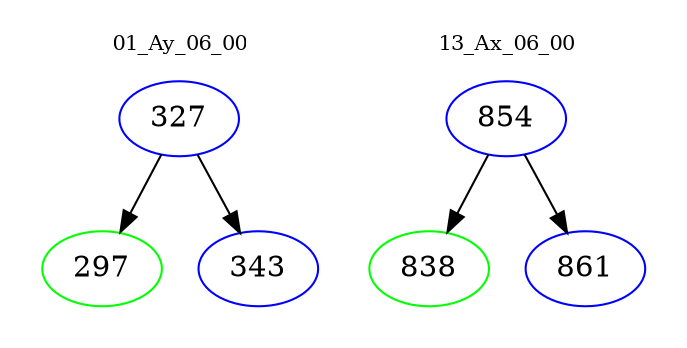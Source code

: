 digraph{
subgraph cluster_0 {
color = white
label = "01_Ay_06_00";
fontsize=10;
T0_327 [label="327", color="blue"]
T0_327 -> T0_297 [color="black"]
T0_297 [label="297", color="green"]
T0_327 -> T0_343 [color="black"]
T0_343 [label="343", color="blue"]
}
subgraph cluster_1 {
color = white
label = "13_Ax_06_00";
fontsize=10;
T1_854 [label="854", color="blue"]
T1_854 -> T1_838 [color="black"]
T1_838 [label="838", color="green"]
T1_854 -> T1_861 [color="black"]
T1_861 [label="861", color="blue"]
}
}
